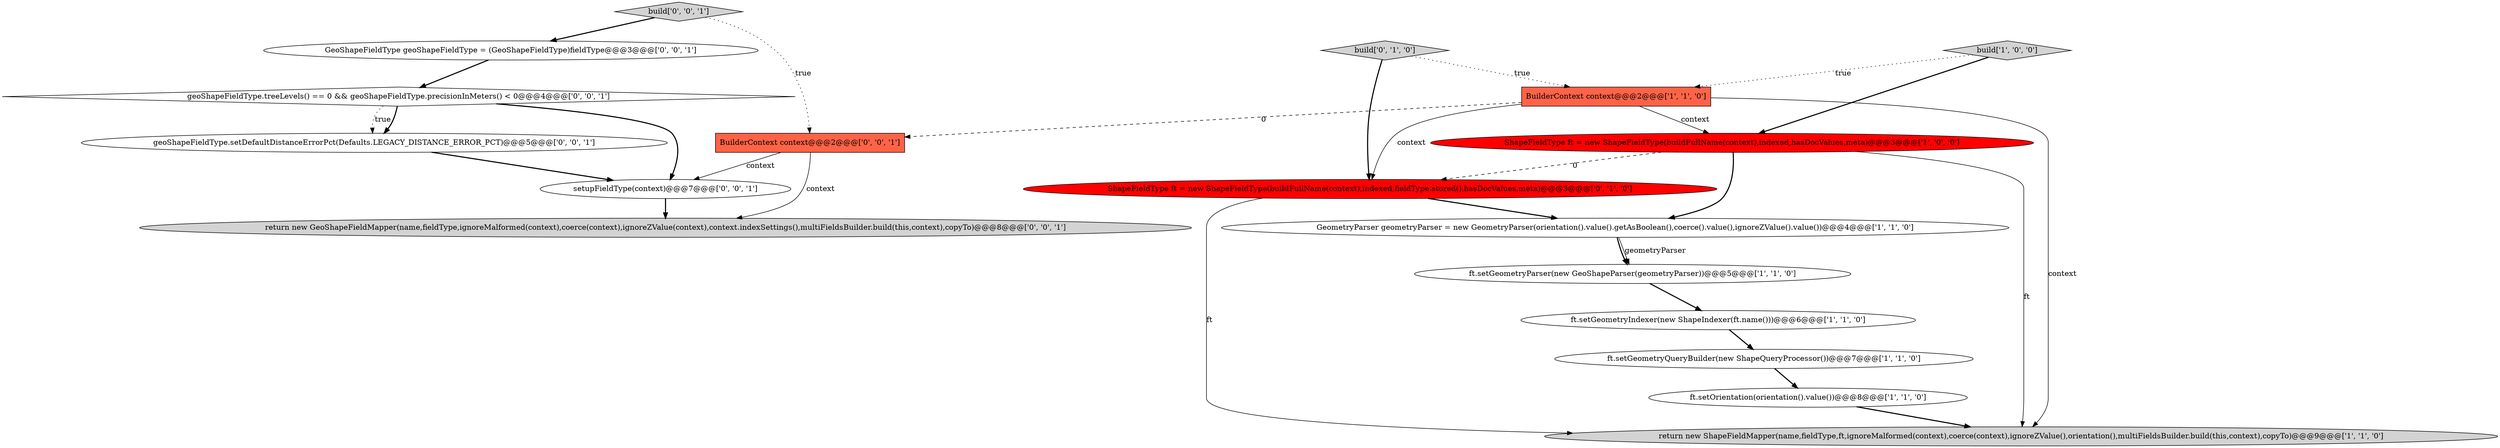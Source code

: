 digraph {
13 [style = filled, label = "geoShapeFieldType.treeLevels() == 0 && geoShapeFieldType.precisionInMeters() < 0@@@4@@@['0', '0', '1']", fillcolor = white, shape = diamond image = "AAA0AAABBB3BBB"];
7 [style = filled, label = "ft.setGeometryQueryBuilder(new ShapeQueryProcessor())@@@7@@@['1', '1', '0']", fillcolor = white, shape = ellipse image = "AAA0AAABBB1BBB"];
5 [style = filled, label = "ft.setGeometryIndexer(new ShapeIndexer(ft.name()))@@@6@@@['1', '1', '0']", fillcolor = white, shape = ellipse image = "AAA0AAABBB1BBB"];
6 [style = filled, label = "return new ShapeFieldMapper(name,fieldType,ft,ignoreMalformed(context),coerce(context),ignoreZValue(),orientation(),multiFieldsBuilder.build(this,context),copyTo)@@@9@@@['1', '1', '0']", fillcolor = lightgray, shape = ellipse image = "AAA0AAABBB1BBB"];
12 [style = filled, label = "geoShapeFieldType.setDefaultDistanceErrorPct(Defaults.LEGACY_DISTANCE_ERROR_PCT)@@@5@@@['0', '0', '1']", fillcolor = white, shape = ellipse image = "AAA0AAABBB3BBB"];
9 [style = filled, label = "build['0', '1', '0']", fillcolor = lightgray, shape = diamond image = "AAA0AAABBB2BBB"];
14 [style = filled, label = "GeoShapeFieldType geoShapeFieldType = (GeoShapeFieldType)fieldType@@@3@@@['0', '0', '1']", fillcolor = white, shape = ellipse image = "AAA0AAABBB3BBB"];
16 [style = filled, label = "build['0', '0', '1']", fillcolor = lightgray, shape = diamond image = "AAA0AAABBB3BBB"];
1 [style = filled, label = "GeometryParser geometryParser = new GeometryParser(orientation().value().getAsBoolean(),coerce().value(),ignoreZValue().value())@@@4@@@['1', '1', '0']", fillcolor = white, shape = ellipse image = "AAA0AAABBB1BBB"];
0 [style = filled, label = "ft.setOrientation(orientation().value())@@@8@@@['1', '1', '0']", fillcolor = white, shape = ellipse image = "AAA0AAABBB1BBB"];
10 [style = filled, label = "ShapeFieldType ft = new ShapeFieldType(buildFullName(context),indexed,fieldType.stored(),hasDocValues,meta)@@@3@@@['0', '1', '0']", fillcolor = red, shape = ellipse image = "AAA1AAABBB2BBB"];
3 [style = filled, label = "build['1', '0', '0']", fillcolor = lightgray, shape = diamond image = "AAA0AAABBB1BBB"];
8 [style = filled, label = "BuilderContext context@@@2@@@['1', '1', '0']", fillcolor = tomato, shape = box image = "AAA0AAABBB1BBB"];
15 [style = filled, label = "return new GeoShapeFieldMapper(name,fieldType,ignoreMalformed(context),coerce(context),ignoreZValue(context),context.indexSettings(),multiFieldsBuilder.build(this,context),copyTo)@@@8@@@['0', '0', '1']", fillcolor = lightgray, shape = ellipse image = "AAA0AAABBB3BBB"];
4 [style = filled, label = "ft.setGeometryParser(new GeoShapeParser(geometryParser))@@@5@@@['1', '1', '0']", fillcolor = white, shape = ellipse image = "AAA0AAABBB1BBB"];
2 [style = filled, label = "ShapeFieldType ft = new ShapeFieldType(buildFullName(context),indexed,hasDocValues,meta)@@@3@@@['1', '0', '0']", fillcolor = red, shape = ellipse image = "AAA1AAABBB1BBB"];
17 [style = filled, label = "BuilderContext context@@@2@@@['0', '0', '1']", fillcolor = tomato, shape = box image = "AAA0AAABBB3BBB"];
11 [style = filled, label = "setupFieldType(context)@@@7@@@['0', '0', '1']", fillcolor = white, shape = ellipse image = "AAA0AAABBB3BBB"];
8->2 [style = solid, label="context"];
1->4 [style = bold, label=""];
8->10 [style = solid, label="context"];
13->12 [style = dotted, label="true"];
0->6 [style = bold, label=""];
2->1 [style = bold, label=""];
16->17 [style = dotted, label="true"];
12->11 [style = bold, label=""];
17->15 [style = solid, label="context"];
7->0 [style = bold, label=""];
9->10 [style = bold, label=""];
13->11 [style = bold, label=""];
11->15 [style = bold, label=""];
2->10 [style = dashed, label="0"];
9->8 [style = dotted, label="true"];
13->12 [style = bold, label=""];
3->2 [style = bold, label=""];
2->6 [style = solid, label="ft"];
8->17 [style = dashed, label="0"];
5->7 [style = bold, label=""];
16->14 [style = bold, label=""];
1->4 [style = solid, label="geometryParser"];
17->11 [style = solid, label="context"];
14->13 [style = bold, label=""];
10->1 [style = bold, label=""];
3->8 [style = dotted, label="true"];
4->5 [style = bold, label=""];
10->6 [style = solid, label="ft"];
8->6 [style = solid, label="context"];
}
